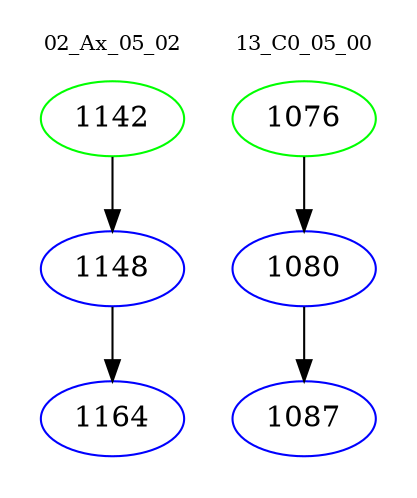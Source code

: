 digraph{
subgraph cluster_0 {
color = white
label = "02_Ax_05_02";
fontsize=10;
T0_1142 [label="1142", color="green"]
T0_1142 -> T0_1148 [color="black"]
T0_1148 [label="1148", color="blue"]
T0_1148 -> T0_1164 [color="black"]
T0_1164 [label="1164", color="blue"]
}
subgraph cluster_1 {
color = white
label = "13_C0_05_00";
fontsize=10;
T1_1076 [label="1076", color="green"]
T1_1076 -> T1_1080 [color="black"]
T1_1080 [label="1080", color="blue"]
T1_1080 -> T1_1087 [color="black"]
T1_1087 [label="1087", color="blue"]
}
}

